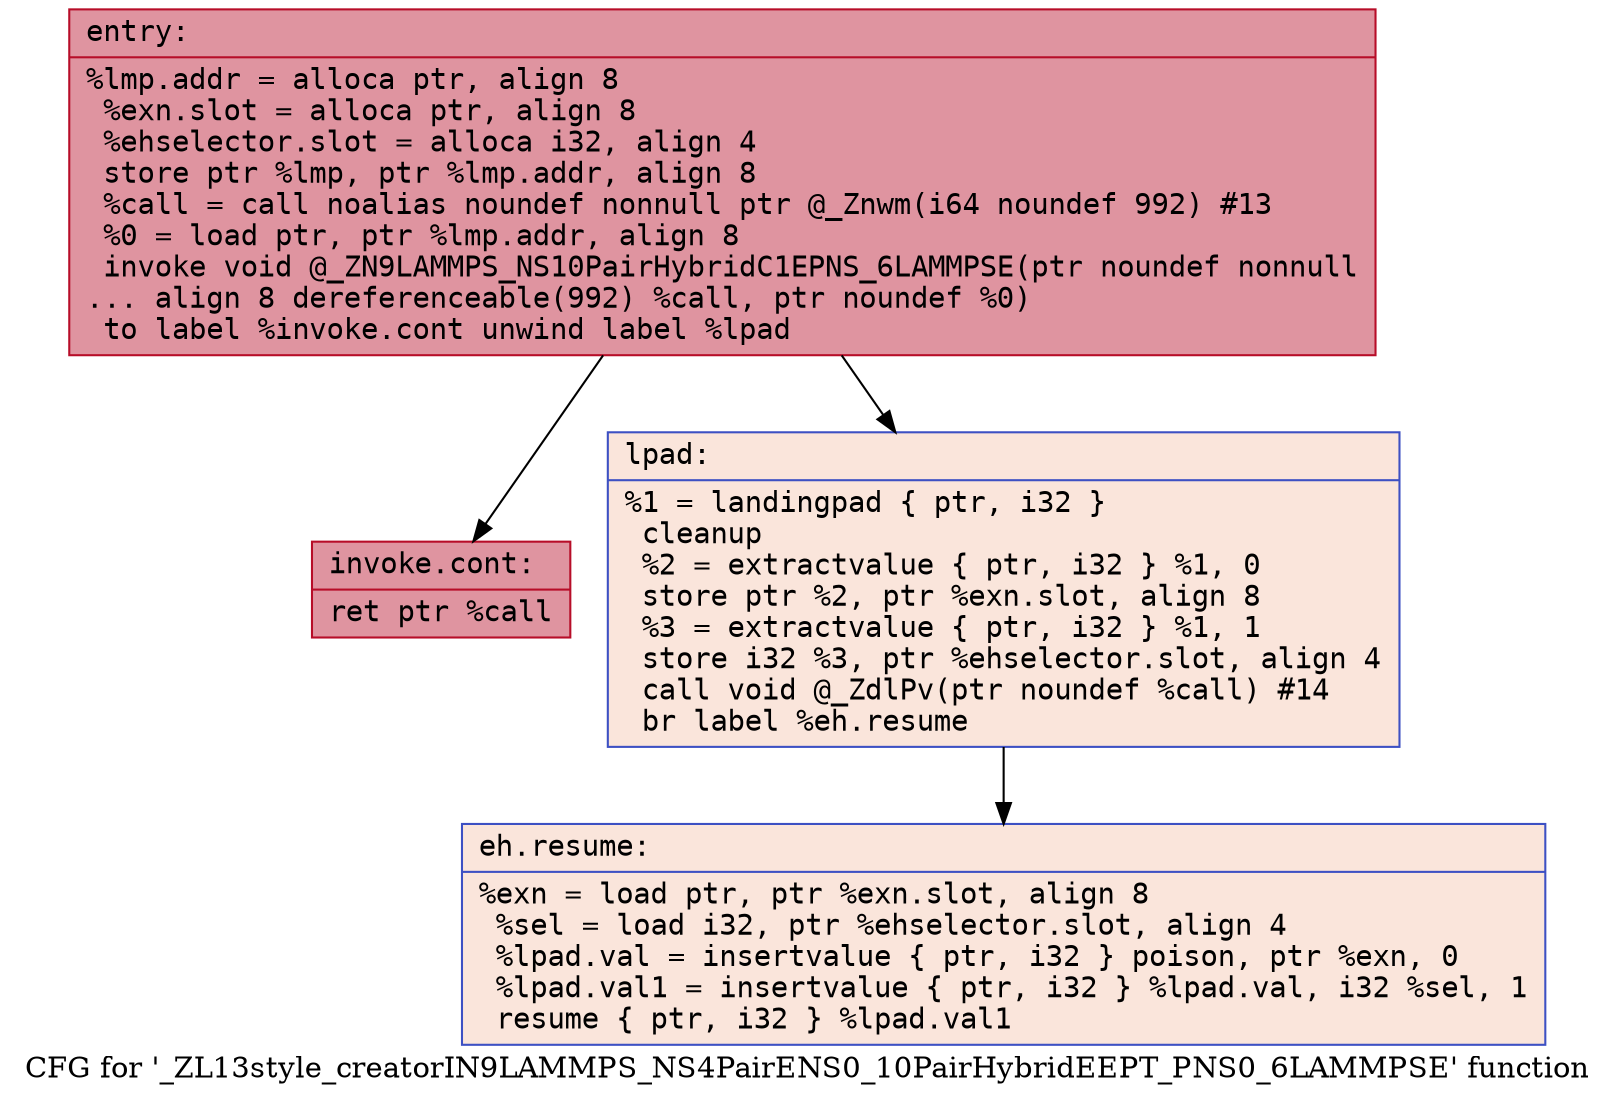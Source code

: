 digraph "CFG for '_ZL13style_creatorIN9LAMMPS_NS4PairENS0_10PairHybridEEPT_PNS0_6LAMMPSE' function" {
	label="CFG for '_ZL13style_creatorIN9LAMMPS_NS4PairENS0_10PairHybridEEPT_PNS0_6LAMMPSE' function";

	Node0x563a5dff22b0 [shape=record,color="#b70d28ff", style=filled, fillcolor="#b70d2870" fontname="Courier",label="{entry:\l|  %lmp.addr = alloca ptr, align 8\l  %exn.slot = alloca ptr, align 8\l  %ehselector.slot = alloca i32, align 4\l  store ptr %lmp, ptr %lmp.addr, align 8\l  %call = call noalias noundef nonnull ptr @_Znwm(i64 noundef 992) #13\l  %0 = load ptr, ptr %lmp.addr, align 8\l  invoke void @_ZN9LAMMPS_NS10PairHybridC1EPNS_6LAMMPSE(ptr noundef nonnull\l... align 8 dereferenceable(992) %call, ptr noundef %0)\l          to label %invoke.cont unwind label %lpad\l}"];
	Node0x563a5dff22b0 -> Node0x563a5dff3b00[tooltip="entry -> invoke.cont\nProbability 100.00%" ];
	Node0x563a5dff22b0 -> Node0x563a5dfb3fe0[tooltip="entry -> lpad\nProbability 0.00%" ];
	Node0x563a5dff3b00 [shape=record,color="#b70d28ff", style=filled, fillcolor="#b70d2870" fontname="Courier",label="{invoke.cont:\l|  ret ptr %call\l}"];
	Node0x563a5dfb3fe0 [shape=record,color="#3d50c3ff", style=filled, fillcolor="#f4c5ad70" fontname="Courier",label="{lpad:\l|  %1 = landingpad \{ ptr, i32 \}\l          cleanup\l  %2 = extractvalue \{ ptr, i32 \} %1, 0\l  store ptr %2, ptr %exn.slot, align 8\l  %3 = extractvalue \{ ptr, i32 \} %1, 1\l  store i32 %3, ptr %ehselector.slot, align 4\l  call void @_ZdlPv(ptr noundef %call) #14\l  br label %eh.resume\l}"];
	Node0x563a5dfb3fe0 -> Node0x563a5dfb4770[tooltip="lpad -> eh.resume\nProbability 100.00%" ];
	Node0x563a5dfb4770 [shape=record,color="#3d50c3ff", style=filled, fillcolor="#f4c5ad70" fontname="Courier",label="{eh.resume:\l|  %exn = load ptr, ptr %exn.slot, align 8\l  %sel = load i32, ptr %ehselector.slot, align 4\l  %lpad.val = insertvalue \{ ptr, i32 \} poison, ptr %exn, 0\l  %lpad.val1 = insertvalue \{ ptr, i32 \} %lpad.val, i32 %sel, 1\l  resume \{ ptr, i32 \} %lpad.val1\l}"];
}
